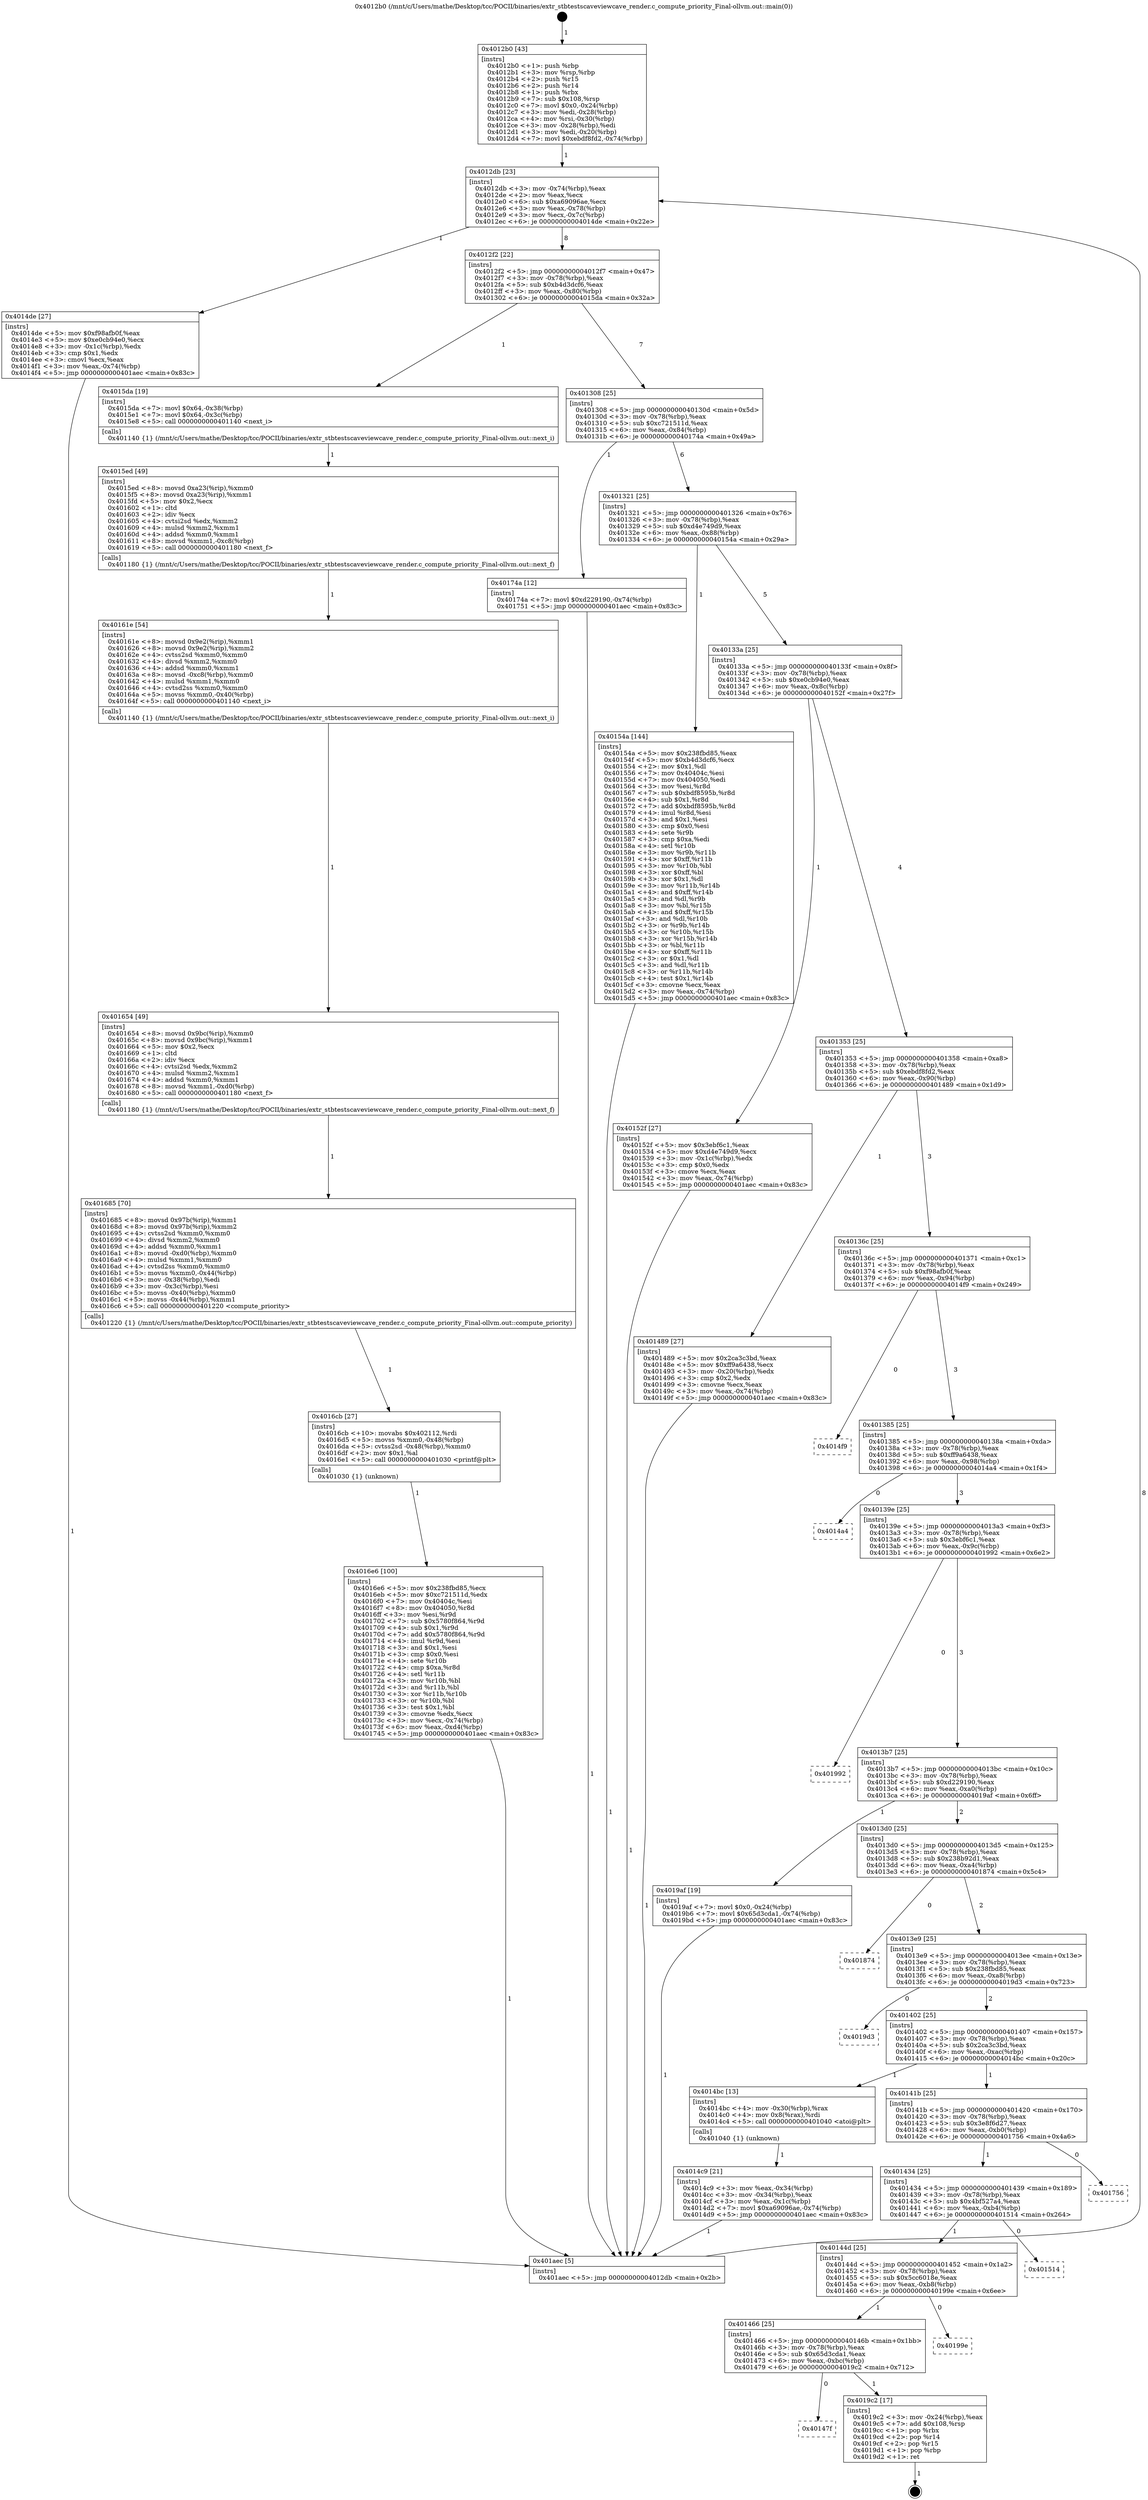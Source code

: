 digraph "0x4012b0" {
  label = "0x4012b0 (/mnt/c/Users/mathe/Desktop/tcc/POCII/binaries/extr_stbtestscaveviewcave_render.c_compute_priority_Final-ollvm.out::main(0))"
  labelloc = "t"
  node[shape=record]

  Entry [label="",width=0.3,height=0.3,shape=circle,fillcolor=black,style=filled]
  "0x4012db" [label="{
     0x4012db [23]\l
     | [instrs]\l
     &nbsp;&nbsp;0x4012db \<+3\>: mov -0x74(%rbp),%eax\l
     &nbsp;&nbsp;0x4012de \<+2\>: mov %eax,%ecx\l
     &nbsp;&nbsp;0x4012e0 \<+6\>: sub $0xa69096ae,%ecx\l
     &nbsp;&nbsp;0x4012e6 \<+3\>: mov %eax,-0x78(%rbp)\l
     &nbsp;&nbsp;0x4012e9 \<+3\>: mov %ecx,-0x7c(%rbp)\l
     &nbsp;&nbsp;0x4012ec \<+6\>: je 00000000004014de \<main+0x22e\>\l
  }"]
  "0x4014de" [label="{
     0x4014de [27]\l
     | [instrs]\l
     &nbsp;&nbsp;0x4014de \<+5\>: mov $0xf98afb0f,%eax\l
     &nbsp;&nbsp;0x4014e3 \<+5\>: mov $0xe0cb94e0,%ecx\l
     &nbsp;&nbsp;0x4014e8 \<+3\>: mov -0x1c(%rbp),%edx\l
     &nbsp;&nbsp;0x4014eb \<+3\>: cmp $0x1,%edx\l
     &nbsp;&nbsp;0x4014ee \<+3\>: cmovl %ecx,%eax\l
     &nbsp;&nbsp;0x4014f1 \<+3\>: mov %eax,-0x74(%rbp)\l
     &nbsp;&nbsp;0x4014f4 \<+5\>: jmp 0000000000401aec \<main+0x83c\>\l
  }"]
  "0x4012f2" [label="{
     0x4012f2 [22]\l
     | [instrs]\l
     &nbsp;&nbsp;0x4012f2 \<+5\>: jmp 00000000004012f7 \<main+0x47\>\l
     &nbsp;&nbsp;0x4012f7 \<+3\>: mov -0x78(%rbp),%eax\l
     &nbsp;&nbsp;0x4012fa \<+5\>: sub $0xb4d3dcf6,%eax\l
     &nbsp;&nbsp;0x4012ff \<+3\>: mov %eax,-0x80(%rbp)\l
     &nbsp;&nbsp;0x401302 \<+6\>: je 00000000004015da \<main+0x32a\>\l
  }"]
  Exit [label="",width=0.3,height=0.3,shape=circle,fillcolor=black,style=filled,peripheries=2]
  "0x4015da" [label="{
     0x4015da [19]\l
     | [instrs]\l
     &nbsp;&nbsp;0x4015da \<+7\>: movl $0x64,-0x38(%rbp)\l
     &nbsp;&nbsp;0x4015e1 \<+7\>: movl $0x64,-0x3c(%rbp)\l
     &nbsp;&nbsp;0x4015e8 \<+5\>: call 0000000000401140 \<next_i\>\l
     | [calls]\l
     &nbsp;&nbsp;0x401140 \{1\} (/mnt/c/Users/mathe/Desktop/tcc/POCII/binaries/extr_stbtestscaveviewcave_render.c_compute_priority_Final-ollvm.out::next_i)\l
  }"]
  "0x401308" [label="{
     0x401308 [25]\l
     | [instrs]\l
     &nbsp;&nbsp;0x401308 \<+5\>: jmp 000000000040130d \<main+0x5d\>\l
     &nbsp;&nbsp;0x40130d \<+3\>: mov -0x78(%rbp),%eax\l
     &nbsp;&nbsp;0x401310 \<+5\>: sub $0xc721511d,%eax\l
     &nbsp;&nbsp;0x401315 \<+6\>: mov %eax,-0x84(%rbp)\l
     &nbsp;&nbsp;0x40131b \<+6\>: je 000000000040174a \<main+0x49a\>\l
  }"]
  "0x40147f" [label="{
     0x40147f\l
  }", style=dashed]
  "0x40174a" [label="{
     0x40174a [12]\l
     | [instrs]\l
     &nbsp;&nbsp;0x40174a \<+7\>: movl $0xd229190,-0x74(%rbp)\l
     &nbsp;&nbsp;0x401751 \<+5\>: jmp 0000000000401aec \<main+0x83c\>\l
  }"]
  "0x401321" [label="{
     0x401321 [25]\l
     | [instrs]\l
     &nbsp;&nbsp;0x401321 \<+5\>: jmp 0000000000401326 \<main+0x76\>\l
     &nbsp;&nbsp;0x401326 \<+3\>: mov -0x78(%rbp),%eax\l
     &nbsp;&nbsp;0x401329 \<+5\>: sub $0xd4e749d9,%eax\l
     &nbsp;&nbsp;0x40132e \<+6\>: mov %eax,-0x88(%rbp)\l
     &nbsp;&nbsp;0x401334 \<+6\>: je 000000000040154a \<main+0x29a\>\l
  }"]
  "0x4019c2" [label="{
     0x4019c2 [17]\l
     | [instrs]\l
     &nbsp;&nbsp;0x4019c2 \<+3\>: mov -0x24(%rbp),%eax\l
     &nbsp;&nbsp;0x4019c5 \<+7\>: add $0x108,%rsp\l
     &nbsp;&nbsp;0x4019cc \<+1\>: pop %rbx\l
     &nbsp;&nbsp;0x4019cd \<+2\>: pop %r14\l
     &nbsp;&nbsp;0x4019cf \<+2\>: pop %r15\l
     &nbsp;&nbsp;0x4019d1 \<+1\>: pop %rbp\l
     &nbsp;&nbsp;0x4019d2 \<+1\>: ret\l
  }"]
  "0x40154a" [label="{
     0x40154a [144]\l
     | [instrs]\l
     &nbsp;&nbsp;0x40154a \<+5\>: mov $0x238fbd85,%eax\l
     &nbsp;&nbsp;0x40154f \<+5\>: mov $0xb4d3dcf6,%ecx\l
     &nbsp;&nbsp;0x401554 \<+2\>: mov $0x1,%dl\l
     &nbsp;&nbsp;0x401556 \<+7\>: mov 0x40404c,%esi\l
     &nbsp;&nbsp;0x40155d \<+7\>: mov 0x404050,%edi\l
     &nbsp;&nbsp;0x401564 \<+3\>: mov %esi,%r8d\l
     &nbsp;&nbsp;0x401567 \<+7\>: sub $0xbdf8595b,%r8d\l
     &nbsp;&nbsp;0x40156e \<+4\>: sub $0x1,%r8d\l
     &nbsp;&nbsp;0x401572 \<+7\>: add $0xbdf8595b,%r8d\l
     &nbsp;&nbsp;0x401579 \<+4\>: imul %r8d,%esi\l
     &nbsp;&nbsp;0x40157d \<+3\>: and $0x1,%esi\l
     &nbsp;&nbsp;0x401580 \<+3\>: cmp $0x0,%esi\l
     &nbsp;&nbsp;0x401583 \<+4\>: sete %r9b\l
     &nbsp;&nbsp;0x401587 \<+3\>: cmp $0xa,%edi\l
     &nbsp;&nbsp;0x40158a \<+4\>: setl %r10b\l
     &nbsp;&nbsp;0x40158e \<+3\>: mov %r9b,%r11b\l
     &nbsp;&nbsp;0x401591 \<+4\>: xor $0xff,%r11b\l
     &nbsp;&nbsp;0x401595 \<+3\>: mov %r10b,%bl\l
     &nbsp;&nbsp;0x401598 \<+3\>: xor $0xff,%bl\l
     &nbsp;&nbsp;0x40159b \<+3\>: xor $0x1,%dl\l
     &nbsp;&nbsp;0x40159e \<+3\>: mov %r11b,%r14b\l
     &nbsp;&nbsp;0x4015a1 \<+4\>: and $0xff,%r14b\l
     &nbsp;&nbsp;0x4015a5 \<+3\>: and %dl,%r9b\l
     &nbsp;&nbsp;0x4015a8 \<+3\>: mov %bl,%r15b\l
     &nbsp;&nbsp;0x4015ab \<+4\>: and $0xff,%r15b\l
     &nbsp;&nbsp;0x4015af \<+3\>: and %dl,%r10b\l
     &nbsp;&nbsp;0x4015b2 \<+3\>: or %r9b,%r14b\l
     &nbsp;&nbsp;0x4015b5 \<+3\>: or %r10b,%r15b\l
     &nbsp;&nbsp;0x4015b8 \<+3\>: xor %r15b,%r14b\l
     &nbsp;&nbsp;0x4015bb \<+3\>: or %bl,%r11b\l
     &nbsp;&nbsp;0x4015be \<+4\>: xor $0xff,%r11b\l
     &nbsp;&nbsp;0x4015c2 \<+3\>: or $0x1,%dl\l
     &nbsp;&nbsp;0x4015c5 \<+3\>: and %dl,%r11b\l
     &nbsp;&nbsp;0x4015c8 \<+3\>: or %r11b,%r14b\l
     &nbsp;&nbsp;0x4015cb \<+4\>: test $0x1,%r14b\l
     &nbsp;&nbsp;0x4015cf \<+3\>: cmovne %ecx,%eax\l
     &nbsp;&nbsp;0x4015d2 \<+3\>: mov %eax,-0x74(%rbp)\l
     &nbsp;&nbsp;0x4015d5 \<+5\>: jmp 0000000000401aec \<main+0x83c\>\l
  }"]
  "0x40133a" [label="{
     0x40133a [25]\l
     | [instrs]\l
     &nbsp;&nbsp;0x40133a \<+5\>: jmp 000000000040133f \<main+0x8f\>\l
     &nbsp;&nbsp;0x40133f \<+3\>: mov -0x78(%rbp),%eax\l
     &nbsp;&nbsp;0x401342 \<+5\>: sub $0xe0cb94e0,%eax\l
     &nbsp;&nbsp;0x401347 \<+6\>: mov %eax,-0x8c(%rbp)\l
     &nbsp;&nbsp;0x40134d \<+6\>: je 000000000040152f \<main+0x27f\>\l
  }"]
  "0x401466" [label="{
     0x401466 [25]\l
     | [instrs]\l
     &nbsp;&nbsp;0x401466 \<+5\>: jmp 000000000040146b \<main+0x1bb\>\l
     &nbsp;&nbsp;0x40146b \<+3\>: mov -0x78(%rbp),%eax\l
     &nbsp;&nbsp;0x40146e \<+5\>: sub $0x65d3cda1,%eax\l
     &nbsp;&nbsp;0x401473 \<+6\>: mov %eax,-0xbc(%rbp)\l
     &nbsp;&nbsp;0x401479 \<+6\>: je 00000000004019c2 \<main+0x712\>\l
  }"]
  "0x40152f" [label="{
     0x40152f [27]\l
     | [instrs]\l
     &nbsp;&nbsp;0x40152f \<+5\>: mov $0x3ebf6c1,%eax\l
     &nbsp;&nbsp;0x401534 \<+5\>: mov $0xd4e749d9,%ecx\l
     &nbsp;&nbsp;0x401539 \<+3\>: mov -0x1c(%rbp),%edx\l
     &nbsp;&nbsp;0x40153c \<+3\>: cmp $0x0,%edx\l
     &nbsp;&nbsp;0x40153f \<+3\>: cmove %ecx,%eax\l
     &nbsp;&nbsp;0x401542 \<+3\>: mov %eax,-0x74(%rbp)\l
     &nbsp;&nbsp;0x401545 \<+5\>: jmp 0000000000401aec \<main+0x83c\>\l
  }"]
  "0x401353" [label="{
     0x401353 [25]\l
     | [instrs]\l
     &nbsp;&nbsp;0x401353 \<+5\>: jmp 0000000000401358 \<main+0xa8\>\l
     &nbsp;&nbsp;0x401358 \<+3\>: mov -0x78(%rbp),%eax\l
     &nbsp;&nbsp;0x40135b \<+5\>: sub $0xebdf8fd2,%eax\l
     &nbsp;&nbsp;0x401360 \<+6\>: mov %eax,-0x90(%rbp)\l
     &nbsp;&nbsp;0x401366 \<+6\>: je 0000000000401489 \<main+0x1d9\>\l
  }"]
  "0x40199e" [label="{
     0x40199e\l
  }", style=dashed]
  "0x401489" [label="{
     0x401489 [27]\l
     | [instrs]\l
     &nbsp;&nbsp;0x401489 \<+5\>: mov $0x2ca3c3bd,%eax\l
     &nbsp;&nbsp;0x40148e \<+5\>: mov $0xff9a6438,%ecx\l
     &nbsp;&nbsp;0x401493 \<+3\>: mov -0x20(%rbp),%edx\l
     &nbsp;&nbsp;0x401496 \<+3\>: cmp $0x2,%edx\l
     &nbsp;&nbsp;0x401499 \<+3\>: cmovne %ecx,%eax\l
     &nbsp;&nbsp;0x40149c \<+3\>: mov %eax,-0x74(%rbp)\l
     &nbsp;&nbsp;0x40149f \<+5\>: jmp 0000000000401aec \<main+0x83c\>\l
  }"]
  "0x40136c" [label="{
     0x40136c [25]\l
     | [instrs]\l
     &nbsp;&nbsp;0x40136c \<+5\>: jmp 0000000000401371 \<main+0xc1\>\l
     &nbsp;&nbsp;0x401371 \<+3\>: mov -0x78(%rbp),%eax\l
     &nbsp;&nbsp;0x401374 \<+5\>: sub $0xf98afb0f,%eax\l
     &nbsp;&nbsp;0x401379 \<+6\>: mov %eax,-0x94(%rbp)\l
     &nbsp;&nbsp;0x40137f \<+6\>: je 00000000004014f9 \<main+0x249\>\l
  }"]
  "0x401aec" [label="{
     0x401aec [5]\l
     | [instrs]\l
     &nbsp;&nbsp;0x401aec \<+5\>: jmp 00000000004012db \<main+0x2b\>\l
  }"]
  "0x4012b0" [label="{
     0x4012b0 [43]\l
     | [instrs]\l
     &nbsp;&nbsp;0x4012b0 \<+1\>: push %rbp\l
     &nbsp;&nbsp;0x4012b1 \<+3\>: mov %rsp,%rbp\l
     &nbsp;&nbsp;0x4012b4 \<+2\>: push %r15\l
     &nbsp;&nbsp;0x4012b6 \<+2\>: push %r14\l
     &nbsp;&nbsp;0x4012b8 \<+1\>: push %rbx\l
     &nbsp;&nbsp;0x4012b9 \<+7\>: sub $0x108,%rsp\l
     &nbsp;&nbsp;0x4012c0 \<+7\>: movl $0x0,-0x24(%rbp)\l
     &nbsp;&nbsp;0x4012c7 \<+3\>: mov %edi,-0x28(%rbp)\l
     &nbsp;&nbsp;0x4012ca \<+4\>: mov %rsi,-0x30(%rbp)\l
     &nbsp;&nbsp;0x4012ce \<+3\>: mov -0x28(%rbp),%edi\l
     &nbsp;&nbsp;0x4012d1 \<+3\>: mov %edi,-0x20(%rbp)\l
     &nbsp;&nbsp;0x4012d4 \<+7\>: movl $0xebdf8fd2,-0x74(%rbp)\l
  }"]
  "0x40144d" [label="{
     0x40144d [25]\l
     | [instrs]\l
     &nbsp;&nbsp;0x40144d \<+5\>: jmp 0000000000401452 \<main+0x1a2\>\l
     &nbsp;&nbsp;0x401452 \<+3\>: mov -0x78(%rbp),%eax\l
     &nbsp;&nbsp;0x401455 \<+5\>: sub $0x5cc6018e,%eax\l
     &nbsp;&nbsp;0x40145a \<+6\>: mov %eax,-0xb8(%rbp)\l
     &nbsp;&nbsp;0x401460 \<+6\>: je 000000000040199e \<main+0x6ee\>\l
  }"]
  "0x4014f9" [label="{
     0x4014f9\l
  }", style=dashed]
  "0x401385" [label="{
     0x401385 [25]\l
     | [instrs]\l
     &nbsp;&nbsp;0x401385 \<+5\>: jmp 000000000040138a \<main+0xda\>\l
     &nbsp;&nbsp;0x40138a \<+3\>: mov -0x78(%rbp),%eax\l
     &nbsp;&nbsp;0x40138d \<+5\>: sub $0xff9a6438,%eax\l
     &nbsp;&nbsp;0x401392 \<+6\>: mov %eax,-0x98(%rbp)\l
     &nbsp;&nbsp;0x401398 \<+6\>: je 00000000004014a4 \<main+0x1f4\>\l
  }"]
  "0x401514" [label="{
     0x401514\l
  }", style=dashed]
  "0x4014a4" [label="{
     0x4014a4\l
  }", style=dashed]
  "0x40139e" [label="{
     0x40139e [25]\l
     | [instrs]\l
     &nbsp;&nbsp;0x40139e \<+5\>: jmp 00000000004013a3 \<main+0xf3\>\l
     &nbsp;&nbsp;0x4013a3 \<+3\>: mov -0x78(%rbp),%eax\l
     &nbsp;&nbsp;0x4013a6 \<+5\>: sub $0x3ebf6c1,%eax\l
     &nbsp;&nbsp;0x4013ab \<+6\>: mov %eax,-0x9c(%rbp)\l
     &nbsp;&nbsp;0x4013b1 \<+6\>: je 0000000000401992 \<main+0x6e2\>\l
  }"]
  "0x401434" [label="{
     0x401434 [25]\l
     | [instrs]\l
     &nbsp;&nbsp;0x401434 \<+5\>: jmp 0000000000401439 \<main+0x189\>\l
     &nbsp;&nbsp;0x401439 \<+3\>: mov -0x78(%rbp),%eax\l
     &nbsp;&nbsp;0x40143c \<+5\>: sub $0x4bf527a4,%eax\l
     &nbsp;&nbsp;0x401441 \<+6\>: mov %eax,-0xb4(%rbp)\l
     &nbsp;&nbsp;0x401447 \<+6\>: je 0000000000401514 \<main+0x264\>\l
  }"]
  "0x401992" [label="{
     0x401992\l
  }", style=dashed]
  "0x4013b7" [label="{
     0x4013b7 [25]\l
     | [instrs]\l
     &nbsp;&nbsp;0x4013b7 \<+5\>: jmp 00000000004013bc \<main+0x10c\>\l
     &nbsp;&nbsp;0x4013bc \<+3\>: mov -0x78(%rbp),%eax\l
     &nbsp;&nbsp;0x4013bf \<+5\>: sub $0xd229190,%eax\l
     &nbsp;&nbsp;0x4013c4 \<+6\>: mov %eax,-0xa0(%rbp)\l
     &nbsp;&nbsp;0x4013ca \<+6\>: je 00000000004019af \<main+0x6ff\>\l
  }"]
  "0x401756" [label="{
     0x401756\l
  }", style=dashed]
  "0x4019af" [label="{
     0x4019af [19]\l
     | [instrs]\l
     &nbsp;&nbsp;0x4019af \<+7\>: movl $0x0,-0x24(%rbp)\l
     &nbsp;&nbsp;0x4019b6 \<+7\>: movl $0x65d3cda1,-0x74(%rbp)\l
     &nbsp;&nbsp;0x4019bd \<+5\>: jmp 0000000000401aec \<main+0x83c\>\l
  }"]
  "0x4013d0" [label="{
     0x4013d0 [25]\l
     | [instrs]\l
     &nbsp;&nbsp;0x4013d0 \<+5\>: jmp 00000000004013d5 \<main+0x125\>\l
     &nbsp;&nbsp;0x4013d5 \<+3\>: mov -0x78(%rbp),%eax\l
     &nbsp;&nbsp;0x4013d8 \<+5\>: sub $0x238b92d1,%eax\l
     &nbsp;&nbsp;0x4013dd \<+6\>: mov %eax,-0xa4(%rbp)\l
     &nbsp;&nbsp;0x4013e3 \<+6\>: je 0000000000401874 \<main+0x5c4\>\l
  }"]
  "0x4016e6" [label="{
     0x4016e6 [100]\l
     | [instrs]\l
     &nbsp;&nbsp;0x4016e6 \<+5\>: mov $0x238fbd85,%ecx\l
     &nbsp;&nbsp;0x4016eb \<+5\>: mov $0xc721511d,%edx\l
     &nbsp;&nbsp;0x4016f0 \<+7\>: mov 0x40404c,%esi\l
     &nbsp;&nbsp;0x4016f7 \<+8\>: mov 0x404050,%r8d\l
     &nbsp;&nbsp;0x4016ff \<+3\>: mov %esi,%r9d\l
     &nbsp;&nbsp;0x401702 \<+7\>: sub $0x5780f864,%r9d\l
     &nbsp;&nbsp;0x401709 \<+4\>: sub $0x1,%r9d\l
     &nbsp;&nbsp;0x40170d \<+7\>: add $0x5780f864,%r9d\l
     &nbsp;&nbsp;0x401714 \<+4\>: imul %r9d,%esi\l
     &nbsp;&nbsp;0x401718 \<+3\>: and $0x1,%esi\l
     &nbsp;&nbsp;0x40171b \<+3\>: cmp $0x0,%esi\l
     &nbsp;&nbsp;0x40171e \<+4\>: sete %r10b\l
     &nbsp;&nbsp;0x401722 \<+4\>: cmp $0xa,%r8d\l
     &nbsp;&nbsp;0x401726 \<+4\>: setl %r11b\l
     &nbsp;&nbsp;0x40172a \<+3\>: mov %r10b,%bl\l
     &nbsp;&nbsp;0x40172d \<+3\>: and %r11b,%bl\l
     &nbsp;&nbsp;0x401730 \<+3\>: xor %r11b,%r10b\l
     &nbsp;&nbsp;0x401733 \<+3\>: or %r10b,%bl\l
     &nbsp;&nbsp;0x401736 \<+3\>: test $0x1,%bl\l
     &nbsp;&nbsp;0x401739 \<+3\>: cmovne %edx,%ecx\l
     &nbsp;&nbsp;0x40173c \<+3\>: mov %ecx,-0x74(%rbp)\l
     &nbsp;&nbsp;0x40173f \<+6\>: mov %eax,-0xd4(%rbp)\l
     &nbsp;&nbsp;0x401745 \<+5\>: jmp 0000000000401aec \<main+0x83c\>\l
  }"]
  "0x401874" [label="{
     0x401874\l
  }", style=dashed]
  "0x4013e9" [label="{
     0x4013e9 [25]\l
     | [instrs]\l
     &nbsp;&nbsp;0x4013e9 \<+5\>: jmp 00000000004013ee \<main+0x13e\>\l
     &nbsp;&nbsp;0x4013ee \<+3\>: mov -0x78(%rbp),%eax\l
     &nbsp;&nbsp;0x4013f1 \<+5\>: sub $0x238fbd85,%eax\l
     &nbsp;&nbsp;0x4013f6 \<+6\>: mov %eax,-0xa8(%rbp)\l
     &nbsp;&nbsp;0x4013fc \<+6\>: je 00000000004019d3 \<main+0x723\>\l
  }"]
  "0x4016cb" [label="{
     0x4016cb [27]\l
     | [instrs]\l
     &nbsp;&nbsp;0x4016cb \<+10\>: movabs $0x402112,%rdi\l
     &nbsp;&nbsp;0x4016d5 \<+5\>: movss %xmm0,-0x48(%rbp)\l
     &nbsp;&nbsp;0x4016da \<+5\>: cvtss2sd -0x48(%rbp),%xmm0\l
     &nbsp;&nbsp;0x4016df \<+2\>: mov $0x1,%al\l
     &nbsp;&nbsp;0x4016e1 \<+5\>: call 0000000000401030 \<printf@plt\>\l
     | [calls]\l
     &nbsp;&nbsp;0x401030 \{1\} (unknown)\l
  }"]
  "0x4019d3" [label="{
     0x4019d3\l
  }", style=dashed]
  "0x401402" [label="{
     0x401402 [25]\l
     | [instrs]\l
     &nbsp;&nbsp;0x401402 \<+5\>: jmp 0000000000401407 \<main+0x157\>\l
     &nbsp;&nbsp;0x401407 \<+3\>: mov -0x78(%rbp),%eax\l
     &nbsp;&nbsp;0x40140a \<+5\>: sub $0x2ca3c3bd,%eax\l
     &nbsp;&nbsp;0x40140f \<+6\>: mov %eax,-0xac(%rbp)\l
     &nbsp;&nbsp;0x401415 \<+6\>: je 00000000004014bc \<main+0x20c\>\l
  }"]
  "0x401685" [label="{
     0x401685 [70]\l
     | [instrs]\l
     &nbsp;&nbsp;0x401685 \<+8\>: movsd 0x97b(%rip),%xmm1\l
     &nbsp;&nbsp;0x40168d \<+8\>: movsd 0x97b(%rip),%xmm2\l
     &nbsp;&nbsp;0x401695 \<+4\>: cvtss2sd %xmm0,%xmm0\l
     &nbsp;&nbsp;0x401699 \<+4\>: divsd %xmm2,%xmm0\l
     &nbsp;&nbsp;0x40169d \<+4\>: addsd %xmm0,%xmm1\l
     &nbsp;&nbsp;0x4016a1 \<+8\>: movsd -0xd0(%rbp),%xmm0\l
     &nbsp;&nbsp;0x4016a9 \<+4\>: mulsd %xmm1,%xmm0\l
     &nbsp;&nbsp;0x4016ad \<+4\>: cvtsd2ss %xmm0,%xmm0\l
     &nbsp;&nbsp;0x4016b1 \<+5\>: movss %xmm0,-0x44(%rbp)\l
     &nbsp;&nbsp;0x4016b6 \<+3\>: mov -0x38(%rbp),%edi\l
     &nbsp;&nbsp;0x4016b9 \<+3\>: mov -0x3c(%rbp),%esi\l
     &nbsp;&nbsp;0x4016bc \<+5\>: movss -0x40(%rbp),%xmm0\l
     &nbsp;&nbsp;0x4016c1 \<+5\>: movss -0x44(%rbp),%xmm1\l
     &nbsp;&nbsp;0x4016c6 \<+5\>: call 0000000000401220 \<compute_priority\>\l
     | [calls]\l
     &nbsp;&nbsp;0x401220 \{1\} (/mnt/c/Users/mathe/Desktop/tcc/POCII/binaries/extr_stbtestscaveviewcave_render.c_compute_priority_Final-ollvm.out::compute_priority)\l
  }"]
  "0x4014bc" [label="{
     0x4014bc [13]\l
     | [instrs]\l
     &nbsp;&nbsp;0x4014bc \<+4\>: mov -0x30(%rbp),%rax\l
     &nbsp;&nbsp;0x4014c0 \<+4\>: mov 0x8(%rax),%rdi\l
     &nbsp;&nbsp;0x4014c4 \<+5\>: call 0000000000401040 \<atoi@plt\>\l
     | [calls]\l
     &nbsp;&nbsp;0x401040 \{1\} (unknown)\l
  }"]
  "0x40141b" [label="{
     0x40141b [25]\l
     | [instrs]\l
     &nbsp;&nbsp;0x40141b \<+5\>: jmp 0000000000401420 \<main+0x170\>\l
     &nbsp;&nbsp;0x401420 \<+3\>: mov -0x78(%rbp),%eax\l
     &nbsp;&nbsp;0x401423 \<+5\>: sub $0x3e8f6d27,%eax\l
     &nbsp;&nbsp;0x401428 \<+6\>: mov %eax,-0xb0(%rbp)\l
     &nbsp;&nbsp;0x40142e \<+6\>: je 0000000000401756 \<main+0x4a6\>\l
  }"]
  "0x4014c9" [label="{
     0x4014c9 [21]\l
     | [instrs]\l
     &nbsp;&nbsp;0x4014c9 \<+3\>: mov %eax,-0x34(%rbp)\l
     &nbsp;&nbsp;0x4014cc \<+3\>: mov -0x34(%rbp),%eax\l
     &nbsp;&nbsp;0x4014cf \<+3\>: mov %eax,-0x1c(%rbp)\l
     &nbsp;&nbsp;0x4014d2 \<+7\>: movl $0xa69096ae,-0x74(%rbp)\l
     &nbsp;&nbsp;0x4014d9 \<+5\>: jmp 0000000000401aec \<main+0x83c\>\l
  }"]
  "0x4015ed" [label="{
     0x4015ed [49]\l
     | [instrs]\l
     &nbsp;&nbsp;0x4015ed \<+8\>: movsd 0xa23(%rip),%xmm0\l
     &nbsp;&nbsp;0x4015f5 \<+8\>: movsd 0xa23(%rip),%xmm1\l
     &nbsp;&nbsp;0x4015fd \<+5\>: mov $0x2,%ecx\l
     &nbsp;&nbsp;0x401602 \<+1\>: cltd\l
     &nbsp;&nbsp;0x401603 \<+2\>: idiv %ecx\l
     &nbsp;&nbsp;0x401605 \<+4\>: cvtsi2sd %edx,%xmm2\l
     &nbsp;&nbsp;0x401609 \<+4\>: mulsd %xmm2,%xmm1\l
     &nbsp;&nbsp;0x40160d \<+4\>: addsd %xmm0,%xmm1\l
     &nbsp;&nbsp;0x401611 \<+8\>: movsd %xmm1,-0xc8(%rbp)\l
     &nbsp;&nbsp;0x401619 \<+5\>: call 0000000000401180 \<next_f\>\l
     | [calls]\l
     &nbsp;&nbsp;0x401180 \{1\} (/mnt/c/Users/mathe/Desktop/tcc/POCII/binaries/extr_stbtestscaveviewcave_render.c_compute_priority_Final-ollvm.out::next_f)\l
  }"]
  "0x40161e" [label="{
     0x40161e [54]\l
     | [instrs]\l
     &nbsp;&nbsp;0x40161e \<+8\>: movsd 0x9e2(%rip),%xmm1\l
     &nbsp;&nbsp;0x401626 \<+8\>: movsd 0x9e2(%rip),%xmm2\l
     &nbsp;&nbsp;0x40162e \<+4\>: cvtss2sd %xmm0,%xmm0\l
     &nbsp;&nbsp;0x401632 \<+4\>: divsd %xmm2,%xmm0\l
     &nbsp;&nbsp;0x401636 \<+4\>: addsd %xmm0,%xmm1\l
     &nbsp;&nbsp;0x40163a \<+8\>: movsd -0xc8(%rbp),%xmm0\l
     &nbsp;&nbsp;0x401642 \<+4\>: mulsd %xmm1,%xmm0\l
     &nbsp;&nbsp;0x401646 \<+4\>: cvtsd2ss %xmm0,%xmm0\l
     &nbsp;&nbsp;0x40164a \<+5\>: movss %xmm0,-0x40(%rbp)\l
     &nbsp;&nbsp;0x40164f \<+5\>: call 0000000000401140 \<next_i\>\l
     | [calls]\l
     &nbsp;&nbsp;0x401140 \{1\} (/mnt/c/Users/mathe/Desktop/tcc/POCII/binaries/extr_stbtestscaveviewcave_render.c_compute_priority_Final-ollvm.out::next_i)\l
  }"]
  "0x401654" [label="{
     0x401654 [49]\l
     | [instrs]\l
     &nbsp;&nbsp;0x401654 \<+8\>: movsd 0x9bc(%rip),%xmm0\l
     &nbsp;&nbsp;0x40165c \<+8\>: movsd 0x9bc(%rip),%xmm1\l
     &nbsp;&nbsp;0x401664 \<+5\>: mov $0x2,%ecx\l
     &nbsp;&nbsp;0x401669 \<+1\>: cltd\l
     &nbsp;&nbsp;0x40166a \<+2\>: idiv %ecx\l
     &nbsp;&nbsp;0x40166c \<+4\>: cvtsi2sd %edx,%xmm2\l
     &nbsp;&nbsp;0x401670 \<+4\>: mulsd %xmm2,%xmm1\l
     &nbsp;&nbsp;0x401674 \<+4\>: addsd %xmm0,%xmm1\l
     &nbsp;&nbsp;0x401678 \<+8\>: movsd %xmm1,-0xd0(%rbp)\l
     &nbsp;&nbsp;0x401680 \<+5\>: call 0000000000401180 \<next_f\>\l
     | [calls]\l
     &nbsp;&nbsp;0x401180 \{1\} (/mnt/c/Users/mathe/Desktop/tcc/POCII/binaries/extr_stbtestscaveviewcave_render.c_compute_priority_Final-ollvm.out::next_f)\l
  }"]
  Entry -> "0x4012b0" [label=" 1"]
  "0x4012db" -> "0x4014de" [label=" 1"]
  "0x4012db" -> "0x4012f2" [label=" 8"]
  "0x4019c2" -> Exit [label=" 1"]
  "0x4012f2" -> "0x4015da" [label=" 1"]
  "0x4012f2" -> "0x401308" [label=" 7"]
  "0x401466" -> "0x40147f" [label=" 0"]
  "0x401308" -> "0x40174a" [label=" 1"]
  "0x401308" -> "0x401321" [label=" 6"]
  "0x401466" -> "0x4019c2" [label=" 1"]
  "0x401321" -> "0x40154a" [label=" 1"]
  "0x401321" -> "0x40133a" [label=" 5"]
  "0x40144d" -> "0x401466" [label=" 1"]
  "0x40133a" -> "0x40152f" [label=" 1"]
  "0x40133a" -> "0x401353" [label=" 4"]
  "0x40144d" -> "0x40199e" [label=" 0"]
  "0x401353" -> "0x401489" [label=" 1"]
  "0x401353" -> "0x40136c" [label=" 3"]
  "0x401489" -> "0x401aec" [label=" 1"]
  "0x4012b0" -> "0x4012db" [label=" 1"]
  "0x401aec" -> "0x4012db" [label=" 8"]
  "0x401434" -> "0x40144d" [label=" 1"]
  "0x40136c" -> "0x4014f9" [label=" 0"]
  "0x40136c" -> "0x401385" [label=" 3"]
  "0x401434" -> "0x401514" [label=" 0"]
  "0x401385" -> "0x4014a4" [label=" 0"]
  "0x401385" -> "0x40139e" [label=" 3"]
  "0x40141b" -> "0x401434" [label=" 1"]
  "0x40139e" -> "0x401992" [label=" 0"]
  "0x40139e" -> "0x4013b7" [label=" 3"]
  "0x40141b" -> "0x401756" [label=" 0"]
  "0x4013b7" -> "0x4019af" [label=" 1"]
  "0x4013b7" -> "0x4013d0" [label=" 2"]
  "0x4019af" -> "0x401aec" [label=" 1"]
  "0x4013d0" -> "0x401874" [label=" 0"]
  "0x4013d0" -> "0x4013e9" [label=" 2"]
  "0x40174a" -> "0x401aec" [label=" 1"]
  "0x4013e9" -> "0x4019d3" [label=" 0"]
  "0x4013e9" -> "0x401402" [label=" 2"]
  "0x4016e6" -> "0x401aec" [label=" 1"]
  "0x401402" -> "0x4014bc" [label=" 1"]
  "0x401402" -> "0x40141b" [label=" 1"]
  "0x4014bc" -> "0x4014c9" [label=" 1"]
  "0x4014c9" -> "0x401aec" [label=" 1"]
  "0x4014de" -> "0x401aec" [label=" 1"]
  "0x40152f" -> "0x401aec" [label=" 1"]
  "0x40154a" -> "0x401aec" [label=" 1"]
  "0x4015da" -> "0x4015ed" [label=" 1"]
  "0x4015ed" -> "0x40161e" [label=" 1"]
  "0x40161e" -> "0x401654" [label=" 1"]
  "0x401654" -> "0x401685" [label=" 1"]
  "0x401685" -> "0x4016cb" [label=" 1"]
  "0x4016cb" -> "0x4016e6" [label=" 1"]
}
